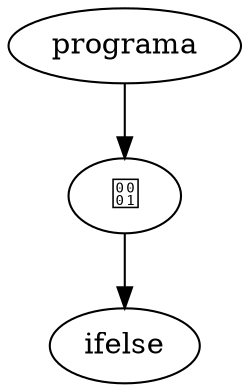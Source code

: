 digraph G {
node_0x14084d0 [label="programa"]
node_0x1408480 [label=""]
node_0x14084d0 -> node_0x1408480
node_0x14083e0 [label="ifelse"]
node_0x1408480 -> node_0x14083e0
}
